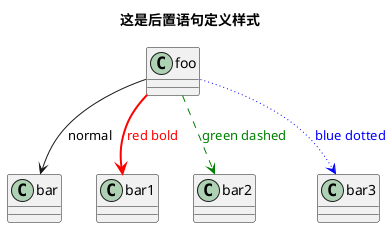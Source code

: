 @startuml
title 这是后置语句定义样式
class foo

foo --> bar : normal
' 特别注意，控制线条样式用. 意思是线条的样式表示对基础属性的增强
foo --> bar1 #red;line.bold;text:red : red bold
foo --> bar2 #green;line.dashed;text:green : green dashed
foo --> bar3 #blue;line.dotted;text:blue : blue dotted
' 你可能注意到前面在箭头中间也可以用[#red,bold]控制
' 但是text是不能在中间写的
@enduml

@startuml
title 控制text的两种方式
class foo

foo --> bar1 #text:red : 后置控制颜色
foo --> bar2 : <color:red>标签控制颜色</color>
' 因此，如果样式控制中包括text，最好是用分号后置这种方式
@enduml